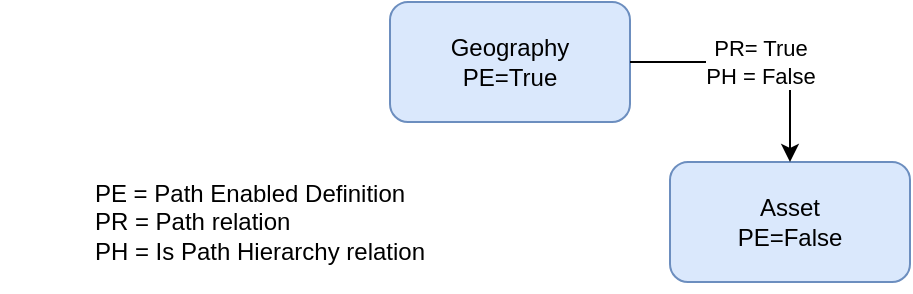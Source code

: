 <mxfile version="24.8.4">
  <diagram id="voXYOjfdHj-zOWu9X1-M" name="Page-1">
    <mxGraphModel dx="1328" dy="758" grid="1" gridSize="10" guides="1" tooltips="1" connect="1" arrows="1" fold="1" page="1" pageScale="1" pageWidth="850" pageHeight="1100" math="0" shadow="0">
      <root>
        <mxCell id="0" />
        <mxCell id="1" parent="0" />
        <mxCell id="UxOK3szBRW2Rg1cLdktu-1" value="Geography&lt;div&gt;PE=True&lt;/div&gt;" style="rounded=1;whiteSpace=wrap;html=1;fillColor=#dae8fc;strokeColor=#6c8ebf;" parent="1" vertex="1">
          <mxGeometry x="360" y="360" width="120" height="60" as="geometry" />
        </mxCell>
        <mxCell id="UxOK3szBRW2Rg1cLdktu-2" value="Asset&lt;br&gt;&lt;div&gt;PE=False&lt;/div&gt;" style="rounded=1;whiteSpace=wrap;html=1;fillColor=#dae8fc;strokeColor=#6c8ebf;" parent="1" vertex="1">
          <mxGeometry x="500" y="440" width="120" height="60" as="geometry" />
        </mxCell>
        <mxCell id="UxOK3szBRW2Rg1cLdktu-3" value="" style="endArrow=classic;html=1;rounded=0;exitX=1;exitY=0.5;exitDx=0;exitDy=0;entryX=0.5;entryY=0;entryDx=0;entryDy=0;edgeStyle=orthogonalEdgeStyle;" parent="1" source="UxOK3szBRW2Rg1cLdktu-1" target="UxOK3szBRW2Rg1cLdktu-2" edge="1">
          <mxGeometry relative="1" as="geometry">
            <mxPoint x="370" y="390" as="sourcePoint" />
            <mxPoint x="470" y="390" as="targetPoint" />
          </mxGeometry>
        </mxCell>
        <mxCell id="UxOK3szBRW2Rg1cLdktu-4" value="PR= True&lt;div&gt;PH = False&lt;/div&gt;" style="edgeLabel;resizable=0;html=1;;align=center;verticalAlign=middle;" parent="UxOK3szBRW2Rg1cLdktu-3" connectable="0" vertex="1">
          <mxGeometry relative="1" as="geometry" />
        </mxCell>
        <mxCell id="UxOK3szBRW2Rg1cLdktu-5" value="&lt;div style=&quot;text-align: left;&quot;&gt;PE = Path Enabled Definition&lt;/div&gt;&lt;div style=&quot;text-align: left;&quot;&gt;PR = Path relation&lt;/div&gt;&lt;div style=&quot;text-align: left;&quot;&gt;PH = Is Path Hierarchy relation&lt;/div&gt;" style="text;html=1;align=center;verticalAlign=middle;whiteSpace=wrap;rounded=0;" parent="1" vertex="1">
          <mxGeometry x="165" y="435" width="260" height="70" as="geometry" />
        </mxCell>
      </root>
    </mxGraphModel>
  </diagram>
</mxfile>
